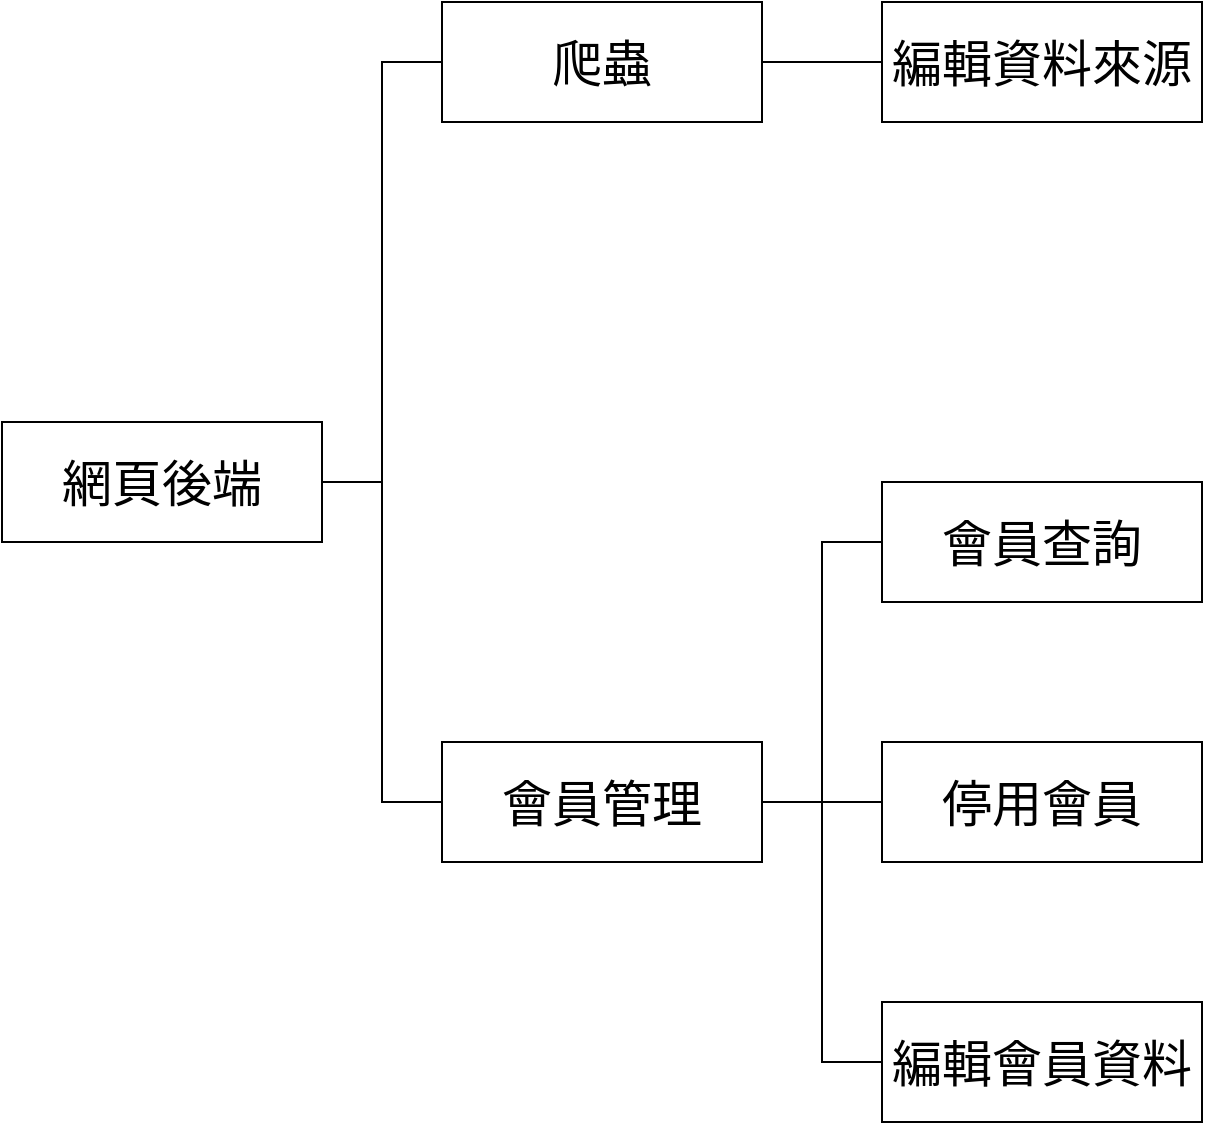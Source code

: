 <mxfile version="21.2.9" type="device">
  <diagram name="Page-1" id="32ckkzt09vxWi3VlrIsG">
    <mxGraphModel dx="1434" dy="754" grid="1" gridSize="10" guides="1" tooltips="1" connect="1" arrows="1" fold="1" page="1" pageScale="1" pageWidth="827" pageHeight="1169" math="0" shadow="0">
      <root>
        <mxCell id="0" />
        <mxCell id="1" parent="0" />
        <mxCell id="H15ZiFyMa2bJHWOo4hFF-12" style="edgeStyle=orthogonalEdgeStyle;rounded=0;orthogonalLoop=1;jettySize=auto;html=1;entryX=0;entryY=0.5;entryDx=0;entryDy=0;endArrow=none;endFill=0;" edge="1" parent="1" source="H15ZiFyMa2bJHWOo4hFF-1" target="H15ZiFyMa2bJHWOo4hFF-4">
          <mxGeometry relative="1" as="geometry" />
        </mxCell>
        <mxCell id="H15ZiFyMa2bJHWOo4hFF-13" style="edgeStyle=orthogonalEdgeStyle;rounded=0;orthogonalLoop=1;jettySize=auto;html=1;entryX=0;entryY=0.5;entryDx=0;entryDy=0;endArrow=none;endFill=0;" edge="1" parent="1" source="H15ZiFyMa2bJHWOo4hFF-1" target="H15ZiFyMa2bJHWOo4hFF-5">
          <mxGeometry relative="1" as="geometry" />
        </mxCell>
        <mxCell id="H15ZiFyMa2bJHWOo4hFF-1" value="&lt;font style=&quot;font-size: 25px;&quot;&gt;網頁後端&lt;br&gt;&lt;/font&gt;" style="rounded=0;whiteSpace=wrap;html=1;" vertex="1" parent="1">
          <mxGeometry y="550" width="160" height="60" as="geometry" />
        </mxCell>
        <mxCell id="H15ZiFyMa2bJHWOo4hFF-18" style="edgeStyle=orthogonalEdgeStyle;rounded=0;orthogonalLoop=1;jettySize=auto;html=1;entryX=0;entryY=0.5;entryDx=0;entryDy=0;endArrow=none;endFill=0;" edge="1" parent="1" source="H15ZiFyMa2bJHWOo4hFF-4" target="H15ZiFyMa2bJHWOo4hFF-10">
          <mxGeometry relative="1" as="geometry" />
        </mxCell>
        <mxCell id="H15ZiFyMa2bJHWOo4hFF-4" value="&lt;font style=&quot;font-size: 25px;&quot;&gt;爬蟲&lt;br&gt;&lt;/font&gt;" style="rounded=0;whiteSpace=wrap;html=1;" vertex="1" parent="1">
          <mxGeometry x="220" y="340" width="160" height="60" as="geometry" />
        </mxCell>
        <mxCell id="H15ZiFyMa2bJHWOo4hFF-14" style="edgeStyle=orthogonalEdgeStyle;rounded=0;orthogonalLoop=1;jettySize=auto;html=1;entryX=0;entryY=0.5;entryDx=0;entryDy=0;endArrow=none;endFill=0;" edge="1" parent="1" source="H15ZiFyMa2bJHWOo4hFF-5" target="H15ZiFyMa2bJHWOo4hFF-6">
          <mxGeometry relative="1" as="geometry" />
        </mxCell>
        <mxCell id="H15ZiFyMa2bJHWOo4hFF-15" style="edgeStyle=orthogonalEdgeStyle;rounded=0;orthogonalLoop=1;jettySize=auto;html=1;entryX=0;entryY=0.5;entryDx=0;entryDy=0;endArrow=none;endFill=0;" edge="1" parent="1" source="H15ZiFyMa2bJHWOo4hFF-5" target="H15ZiFyMa2bJHWOo4hFF-7">
          <mxGeometry relative="1" as="geometry" />
        </mxCell>
        <mxCell id="H15ZiFyMa2bJHWOo4hFF-17" style="edgeStyle=orthogonalEdgeStyle;rounded=0;orthogonalLoop=1;jettySize=auto;html=1;entryX=0;entryY=0.5;entryDx=0;entryDy=0;endArrow=none;endFill=0;" edge="1" parent="1" source="H15ZiFyMa2bJHWOo4hFF-5" target="H15ZiFyMa2bJHWOo4hFF-8">
          <mxGeometry relative="1" as="geometry" />
        </mxCell>
        <mxCell id="H15ZiFyMa2bJHWOo4hFF-5" value="&lt;font style=&quot;font-size: 25px;&quot;&gt;會員管理&lt;br&gt;&lt;/font&gt;" style="rounded=0;whiteSpace=wrap;html=1;" vertex="1" parent="1">
          <mxGeometry x="220" y="710" width="160" height="60" as="geometry" />
        </mxCell>
        <mxCell id="H15ZiFyMa2bJHWOo4hFF-6" value="&lt;font style=&quot;font-size: 25px;&quot;&gt;會員查詢&lt;/font&gt;" style="rounded=0;whiteSpace=wrap;html=1;" vertex="1" parent="1">
          <mxGeometry x="440" y="580" width="160" height="60" as="geometry" />
        </mxCell>
        <mxCell id="H15ZiFyMa2bJHWOo4hFF-7" value="&lt;font style=&quot;font-size: 25px;&quot;&gt;停用會員&lt;/font&gt;" style="rounded=0;whiteSpace=wrap;html=1;" vertex="1" parent="1">
          <mxGeometry x="440" y="710" width="160" height="60" as="geometry" />
        </mxCell>
        <mxCell id="H15ZiFyMa2bJHWOo4hFF-8" value="&lt;font style=&quot;font-size: 25px;&quot;&gt;編輯&lt;/font&gt;&lt;font style=&quot;font-size: 25px;&quot;&gt;會員資料&lt;/font&gt;" style="rounded=0;whiteSpace=wrap;html=1;" vertex="1" parent="1">
          <mxGeometry x="440" y="840" width="160" height="60" as="geometry" />
        </mxCell>
        <mxCell id="H15ZiFyMa2bJHWOo4hFF-10" value="&lt;font style=&quot;font-size: 25px;&quot;&gt;編輯資料來源&lt;br&gt;&lt;/font&gt;" style="rounded=0;whiteSpace=wrap;html=1;" vertex="1" parent="1">
          <mxGeometry x="440" y="340" width="160" height="60" as="geometry" />
        </mxCell>
      </root>
    </mxGraphModel>
  </diagram>
</mxfile>
